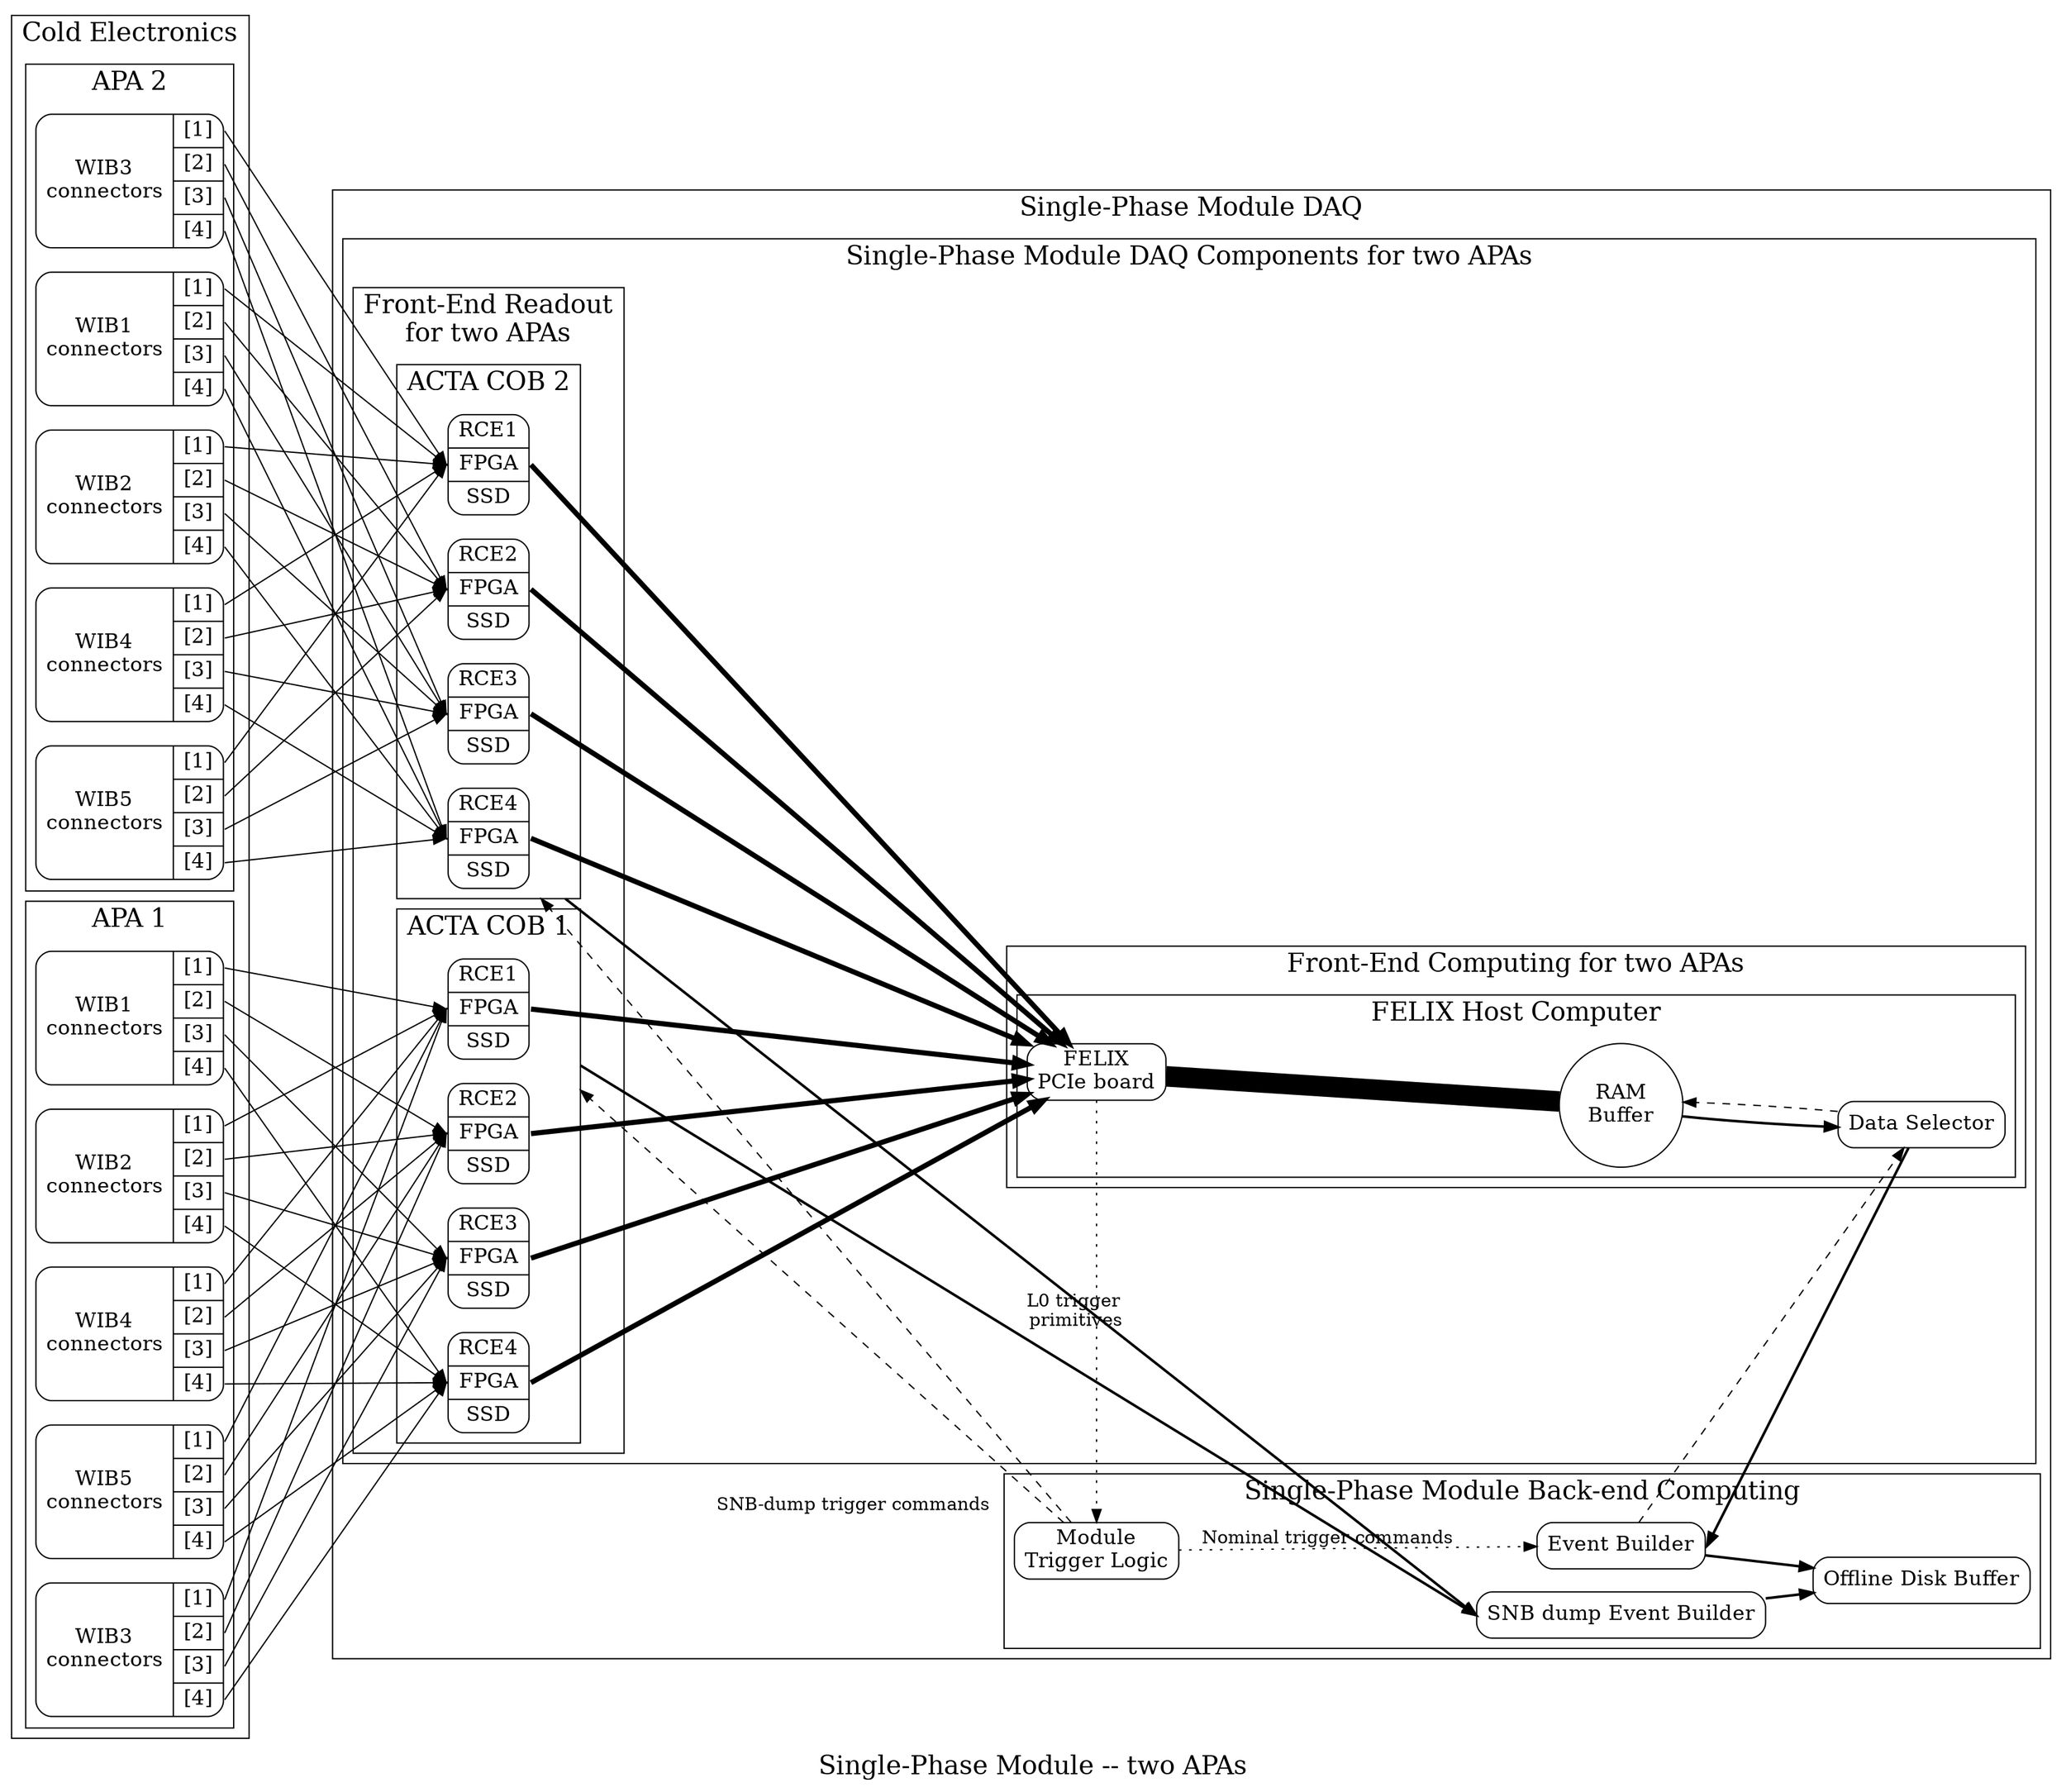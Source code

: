 digraph top {
        graph[compound=true,ordering=out,splines=false,layout=dot,rankdir=LR,fontsize=20];
        node[shape=box,style="rounded",fontsize=16];
        label="Single-Phase Module -- two APAs";
        
        subgraph cluster_wibs {
                label="Cold Electronics";
                subgraph cluster_apa2 {
                        label="APA 2";
                        node[shape=record];
                        wib21[label="{WIB1\nconnectors|{<c1>[1]|<c2>[2]|<c3>[3]|<c4>[4]}}"];
                        wib22[label="{WIB2\nconnectors|{<c1>[1]|<c2>[2]|<c3>[3]|<c4>[4]}}"];
                        wib23[label="{WIB3\nconnectors|{<c1>[1]|<c2>[2]|<c3>[3]|<c4>[4]}}"];
                        wib24[label="{WIB4\nconnectors|{<c1>[1]|<c2>[2]|<c3>[3]|<c4>[4]}}"];
                        wib25[label="{WIB5\nconnectors|{<c1>[1]|<c2>[2]|<c3>[3]|<c4>[4]}}"];
                }
                subgraph cluster_apa1 {
                        label="APA 1";
                        node[shape=record];
                        wib11[label="{WIB1\nconnectors|{<c1>[1]|<c2>[2]|<c3>[3]|<c4>[4]}}"];
                        wib12[label="{WIB2\nconnectors|{<c1>[1]|<c2>[2]|<c3>[3]|<c4>[4]}}"];
                        wib13[label="{WIB3\nconnectors|{<c1>[1]|<c2>[2]|<c3>[3]|<c4>[4]}}"];
                        wib14[label="{WIB4\nconnectors|{<c1>[1]|<c2>[2]|<c3>[3]|<c4>[4]}}"];
                        wib15[label="{WIB5\nconnectors|{<c1>[1]|<c2>[2]|<c3>[3]|<c4>[4]}}"];
                }
        }
        subgraph cluster_sp{
                label="Single-Phase Module DAQ";
                
                subgraph cluster_daqsp{
                        label="Single-Phase Module DAQ Components for two APAs"
                        subgraph cluster_ferohw{
                                label="Front-End Readout\nfor two APAs";
                                subgraph cluster_rces2 {
                                        label="ACTA COB 2";
                                        node[shape=record];
                                        rce21[label="{{RCE1|FPGA|SSD}}"];
                                        rce22[label="{{RCE2|FPGA|SSD}}"];
                                        rce23[label="{{RCE3|FPGA|SSD}}"];
                                        rce24[label="{{RCE4|FPGA|SSD}}"];
                                }
                                subgraph cluster_rces1 {
                                        label="ACTA COB 1";
                                        node[shape=record];
                                        rce11[label="{{RCE1|FPGA|SSD}}"];
                                        rce12[label="{{RCE2|FPGA|SSD}}"];
                                        rce13[label="{{RCE3|FPGA|SSD}}"];
                                        rce14[label="{{RCE4|FPGA|SSD}}"];
                                }
                        }
                        subgraph cluster_fecomp{
                                label="Front-End Computing for two APAs";
                                subgraph cluster_felixpc {
                                        label="FELIX Host Computer";
                                        felix[label="FELIX\nPCIe board"];
                                        ring[shape=circle,label="RAM\nBuffer"];
                                        selector[label="Data Selector"];
                                        
                                }
                        }
                }
                subgraph cluster_daqblob {
                        label="Single-Phase Module Back-end Computing";
                        labelloc=top;
                        
                        eb[label="Event Builder"];
                        mtl[label="Module\nTrigger Logic"];
                        disk[label="Offline Disk Buffer"];
                        snbeb[label="SNB dump Event Builder"];
                }
        }
        wib11:c1->rce11:w;
        wib11:c2->rce12:w;
        wib11:c3->rce13:w;
        wib11:c4->rce14:w;

        wib12:c1->rce11:w;
        wib12:c2->rce12:w;
        wib12:c3->rce13:w;
        wib12:c4->rce14:w;

        wib13:c1->rce11:w;
        wib13:c2->rce12:w;
        wib13:c3->rce13:w;
        wib13:c4->rce14:w;

        wib14:c1->rce11:w;
        wib14:c2->rce12:w;
        wib14:c3->rce13:w;
        wib14:c4->rce14:w;

        wib15:c1->rce11:w;
        wib15:c2->rce12:w;
        wib15:c3->rce13:w;
        wib15:c4->rce14:w;
        
        wib21:c1->rce21:w;
        wib21:c2->rce22:w;
        wib21:c3->rce23:w;
        wib21:c4->rce24:w;

        wib22:c1->rce21:w;
        wib22:c2->rce22:w;
        wib22:c3->rce23:w;
        wib22:c4->rce24:w;

        wib23:c1->rce21:w;
        wib23:c2->rce22:w;
        wib23:c3->rce23:w;
        wib23:c4->rce24:w;

        wib24:c1->rce21:w;
        wib24:c2->rce22:w;
        wib24:c3->rce23:w;
        wib24:c4->rce24:w;

        wib25:c1->rce21:w;
        wib25:c2->rce22:w;
        wib25:c3->rce23:w;
        wib25:c4->rce24:w;
        
        edge[penwidth=4];

        //[label="Data and Trigger Primitives\n2x 10 Gbps fibers / link"];
        rce11:e->felix;
        rce12:e->felix;
        rce13:e->felix;
        rce14:e->felix;

        rce21:e->felix;
        rce22:e->felix;
        rce23:e->felix;
        rce24:e->felix;
        
        edge[penwidth=16,dir=none];
        felix->ring;

        edge[penwidth=2,dir=forward];
        ring->selector;
        selector->eb:e;
        eb->disk;

        rce11->snbeb:w[constraint=false,ltail=cluster_rces1];
        rce24->snbeb:w[constraint=false,ltail=cluster_rces2];
        snbeb->disk;
        
        
        edge[penwidth=1,style=dashed];
        eb->selector;
        selector->ring;
        

        edge[penwidth=1,style=dotted];
        felix->mtl[label="L0 trigger\n primitives"];
        
        mtl->eb[label="Nominal trigger commands"];


        // Send trigger back to each rce
        edge[penwidth=1,style=dashed];
        mtl->rce11[lhead=cluster_rces1,label="SNB-dump trigger commands"];
        mtl->rce24[lhead=cluster_rces2];
}
